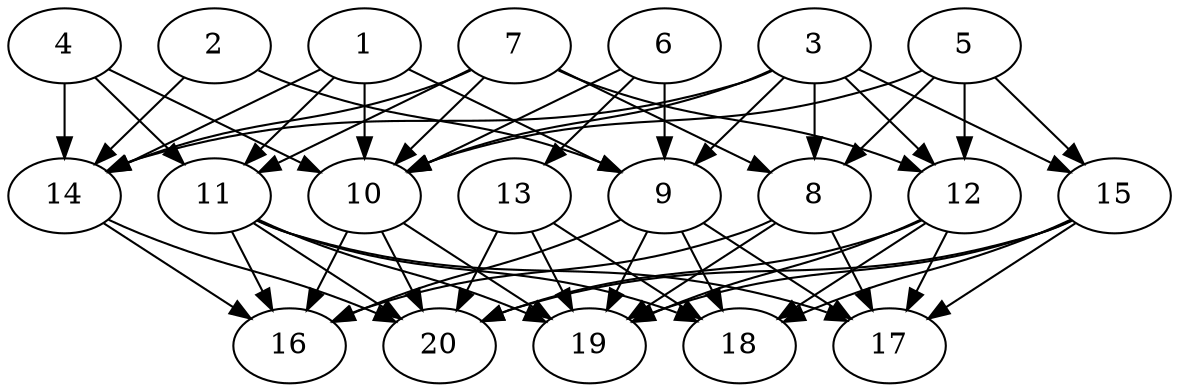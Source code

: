// DAG automatically generated by daggen at Thu Oct  3 13:58:43 2019
// ./daggen --dot -n 20 --ccr 0.4 --fat 0.7 --regular 0.9 --density 0.9 --mindata 5242880 --maxdata 52428800 
digraph G {
  1 [size="21790720", alpha="0.03", expect_size="8716288"] 
  1 -> 9 [size ="8716288"]
  1 -> 10 [size ="8716288"]
  1 -> 11 [size ="8716288"]
  1 -> 14 [size ="8716288"]
  2 [size="45862400", alpha="0.17", expect_size="18344960"] 
  2 -> 9 [size ="18344960"]
  2 -> 14 [size ="18344960"]
  3 [size="47429120", alpha="0.09", expect_size="18971648"] 
  3 -> 8 [size ="18971648"]
  3 -> 9 [size ="18971648"]
  3 -> 10 [size ="18971648"]
  3 -> 12 [size ="18971648"]
  3 -> 14 [size ="18971648"]
  3 -> 15 [size ="18971648"]
  4 [size="31249920", alpha="0.20", expect_size="12499968"] 
  4 -> 10 [size ="12499968"]
  4 -> 11 [size ="12499968"]
  4 -> 14 [size ="12499968"]
  5 [size="66472960", alpha="0.05", expect_size="26589184"] 
  5 -> 8 [size ="26589184"]
  5 -> 10 [size ="26589184"]
  5 -> 12 [size ="26589184"]
  5 -> 15 [size ="26589184"]
  6 [size="58362880", alpha="0.00", expect_size="23345152"] 
  6 -> 9 [size ="23345152"]
  6 -> 10 [size ="23345152"]
  6 -> 13 [size ="23345152"]
  7 [size="61301760", alpha="0.14", expect_size="24520704"] 
  7 -> 8 [size ="24520704"]
  7 -> 10 [size ="24520704"]
  7 -> 11 [size ="24520704"]
  7 -> 12 [size ="24520704"]
  7 -> 14 [size ="24520704"]
  8 [size="115584000", alpha="0.08", expect_size="46233600"] 
  8 -> 16 [size ="46233600"]
  8 -> 17 [size ="46233600"]
  8 -> 19 [size ="46233600"]
  9 [size="124121600", alpha="0.15", expect_size="49648640"] 
  9 -> 16 [size ="49648640"]
  9 -> 17 [size ="49648640"]
  9 -> 18 [size ="49648640"]
  9 -> 19 [size ="49648640"]
  10 [size="97692160", alpha="0.08", expect_size="39076864"] 
  10 -> 16 [size ="39076864"]
  10 -> 19 [size ="39076864"]
  10 -> 20 [size ="39076864"]
  11 [size="93414400", alpha="0.19", expect_size="37365760"] 
  11 -> 16 [size ="37365760"]
  11 -> 17 [size ="37365760"]
  11 -> 18 [size ="37365760"]
  11 -> 19 [size ="37365760"]
  11 -> 20 [size ="37365760"]
  12 [size="111093760", alpha="0.06", expect_size="44437504"] 
  12 -> 17 [size ="44437504"]
  12 -> 18 [size ="44437504"]
  12 -> 19 [size ="44437504"]
  12 -> 20 [size ="44437504"]
  13 [size="93040640", alpha="0.13", expect_size="37216256"] 
  13 -> 18 [size ="37216256"]
  13 -> 19 [size ="37216256"]
  13 -> 20 [size ="37216256"]
  14 [size="29352960", alpha="0.09", expect_size="11741184"] 
  14 -> 16 [size ="11741184"]
  14 -> 20 [size ="11741184"]
  15 [size="26467840", alpha="0.16", expect_size="10587136"] 
  15 -> 17 [size ="10587136"]
  15 -> 18 [size ="10587136"]
  15 -> 19 [size ="10587136"]
  15 -> 20 [size ="10587136"]
  16 [size="55400960", alpha="0.16", expect_size="22160384"] 
  17 [size="56204800", alpha="0.01", expect_size="22481920"] 
  18 [size="23603200", alpha="0.11", expect_size="9441280"] 
  19 [size="73638400", alpha="0.12", expect_size="29455360"] 
  20 [size="42086400", alpha="0.14", expect_size="16834560"] 
}
